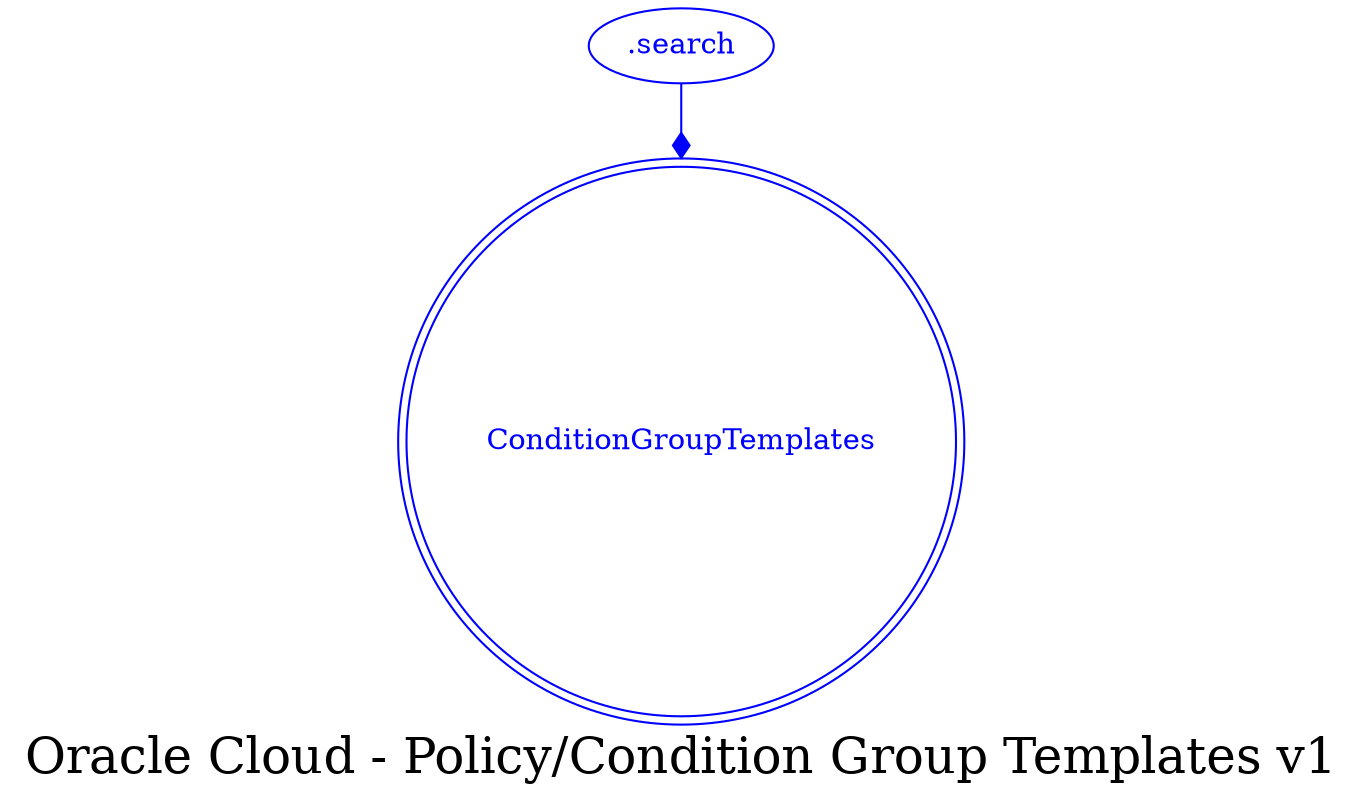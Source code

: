 digraph LexiconGraph {
graph[label="Oracle Cloud - Policy/Condition Group Templates v1", fontsize=24]
splines=true
"ConditionGroupTemplates" [color=blue, fontcolor=blue, shape=doublecircle]
".search" -> "ConditionGroupTemplates" [color=blue, fontcolor=blue, arrowhead=diamond, arrowtail=none]
".search" [color=blue, fontcolor=blue, shape=ellipse]
}
